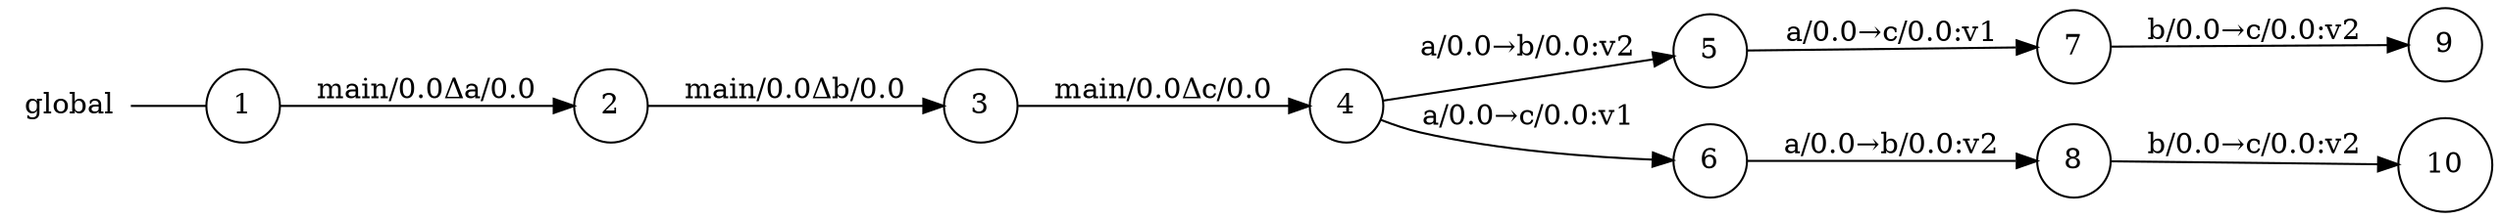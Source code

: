 digraph global {
	rankdir="LR";
	n_0 [label="global", shape="plaintext"];
	n_1 [id="5", shape=circle, label="5"];
	n_2 [id="6", shape=circle, label="6"];
	n_3 [id="10", shape=circle, label="10"];
	n_4 [id="1", shape=circle, label="1"];
	n_0 -> n_4 [arrowhead=none];
	n_5 [id="9", shape=circle, label="9"];
	n_6 [id="2", shape=circle, label="2"];
	n_7 [id="8", shape=circle, label="8"];
	n_8 [id="4", shape=circle, label="4"];
	n_9 [id="7", shape=circle, label="7"];
	n_10 [id="3", shape=circle, label="3"];

	n_8 -> n_1 [id="[$e|3]", label="a/0.0→b/0.0:v2"];
	n_7 -> n_3 [id="[$e|8]", label="b/0.0→c/0.0:v2"];
	n_6 -> n_10 [id="[$e|1]", label="main/0.0Δb/0.0"];
	n_2 -> n_7 [id="[$e|6]", label="a/0.0→b/0.0:v2"];
	n_8 -> n_2 [id="[$e|4]", label="a/0.0→c/0.0:v1"];
	n_9 -> n_5 [id="[$e|7]", label="b/0.0→c/0.0:v2"];
	n_10 -> n_8 [id="[$e|2]", label="main/0.0Δc/0.0"];
	n_1 -> n_9 [id="[$e|5]", label="a/0.0→c/0.0:v1"];
	n_4 -> n_6 [id="[$e|0]", label="main/0.0Δa/0.0"];
}
